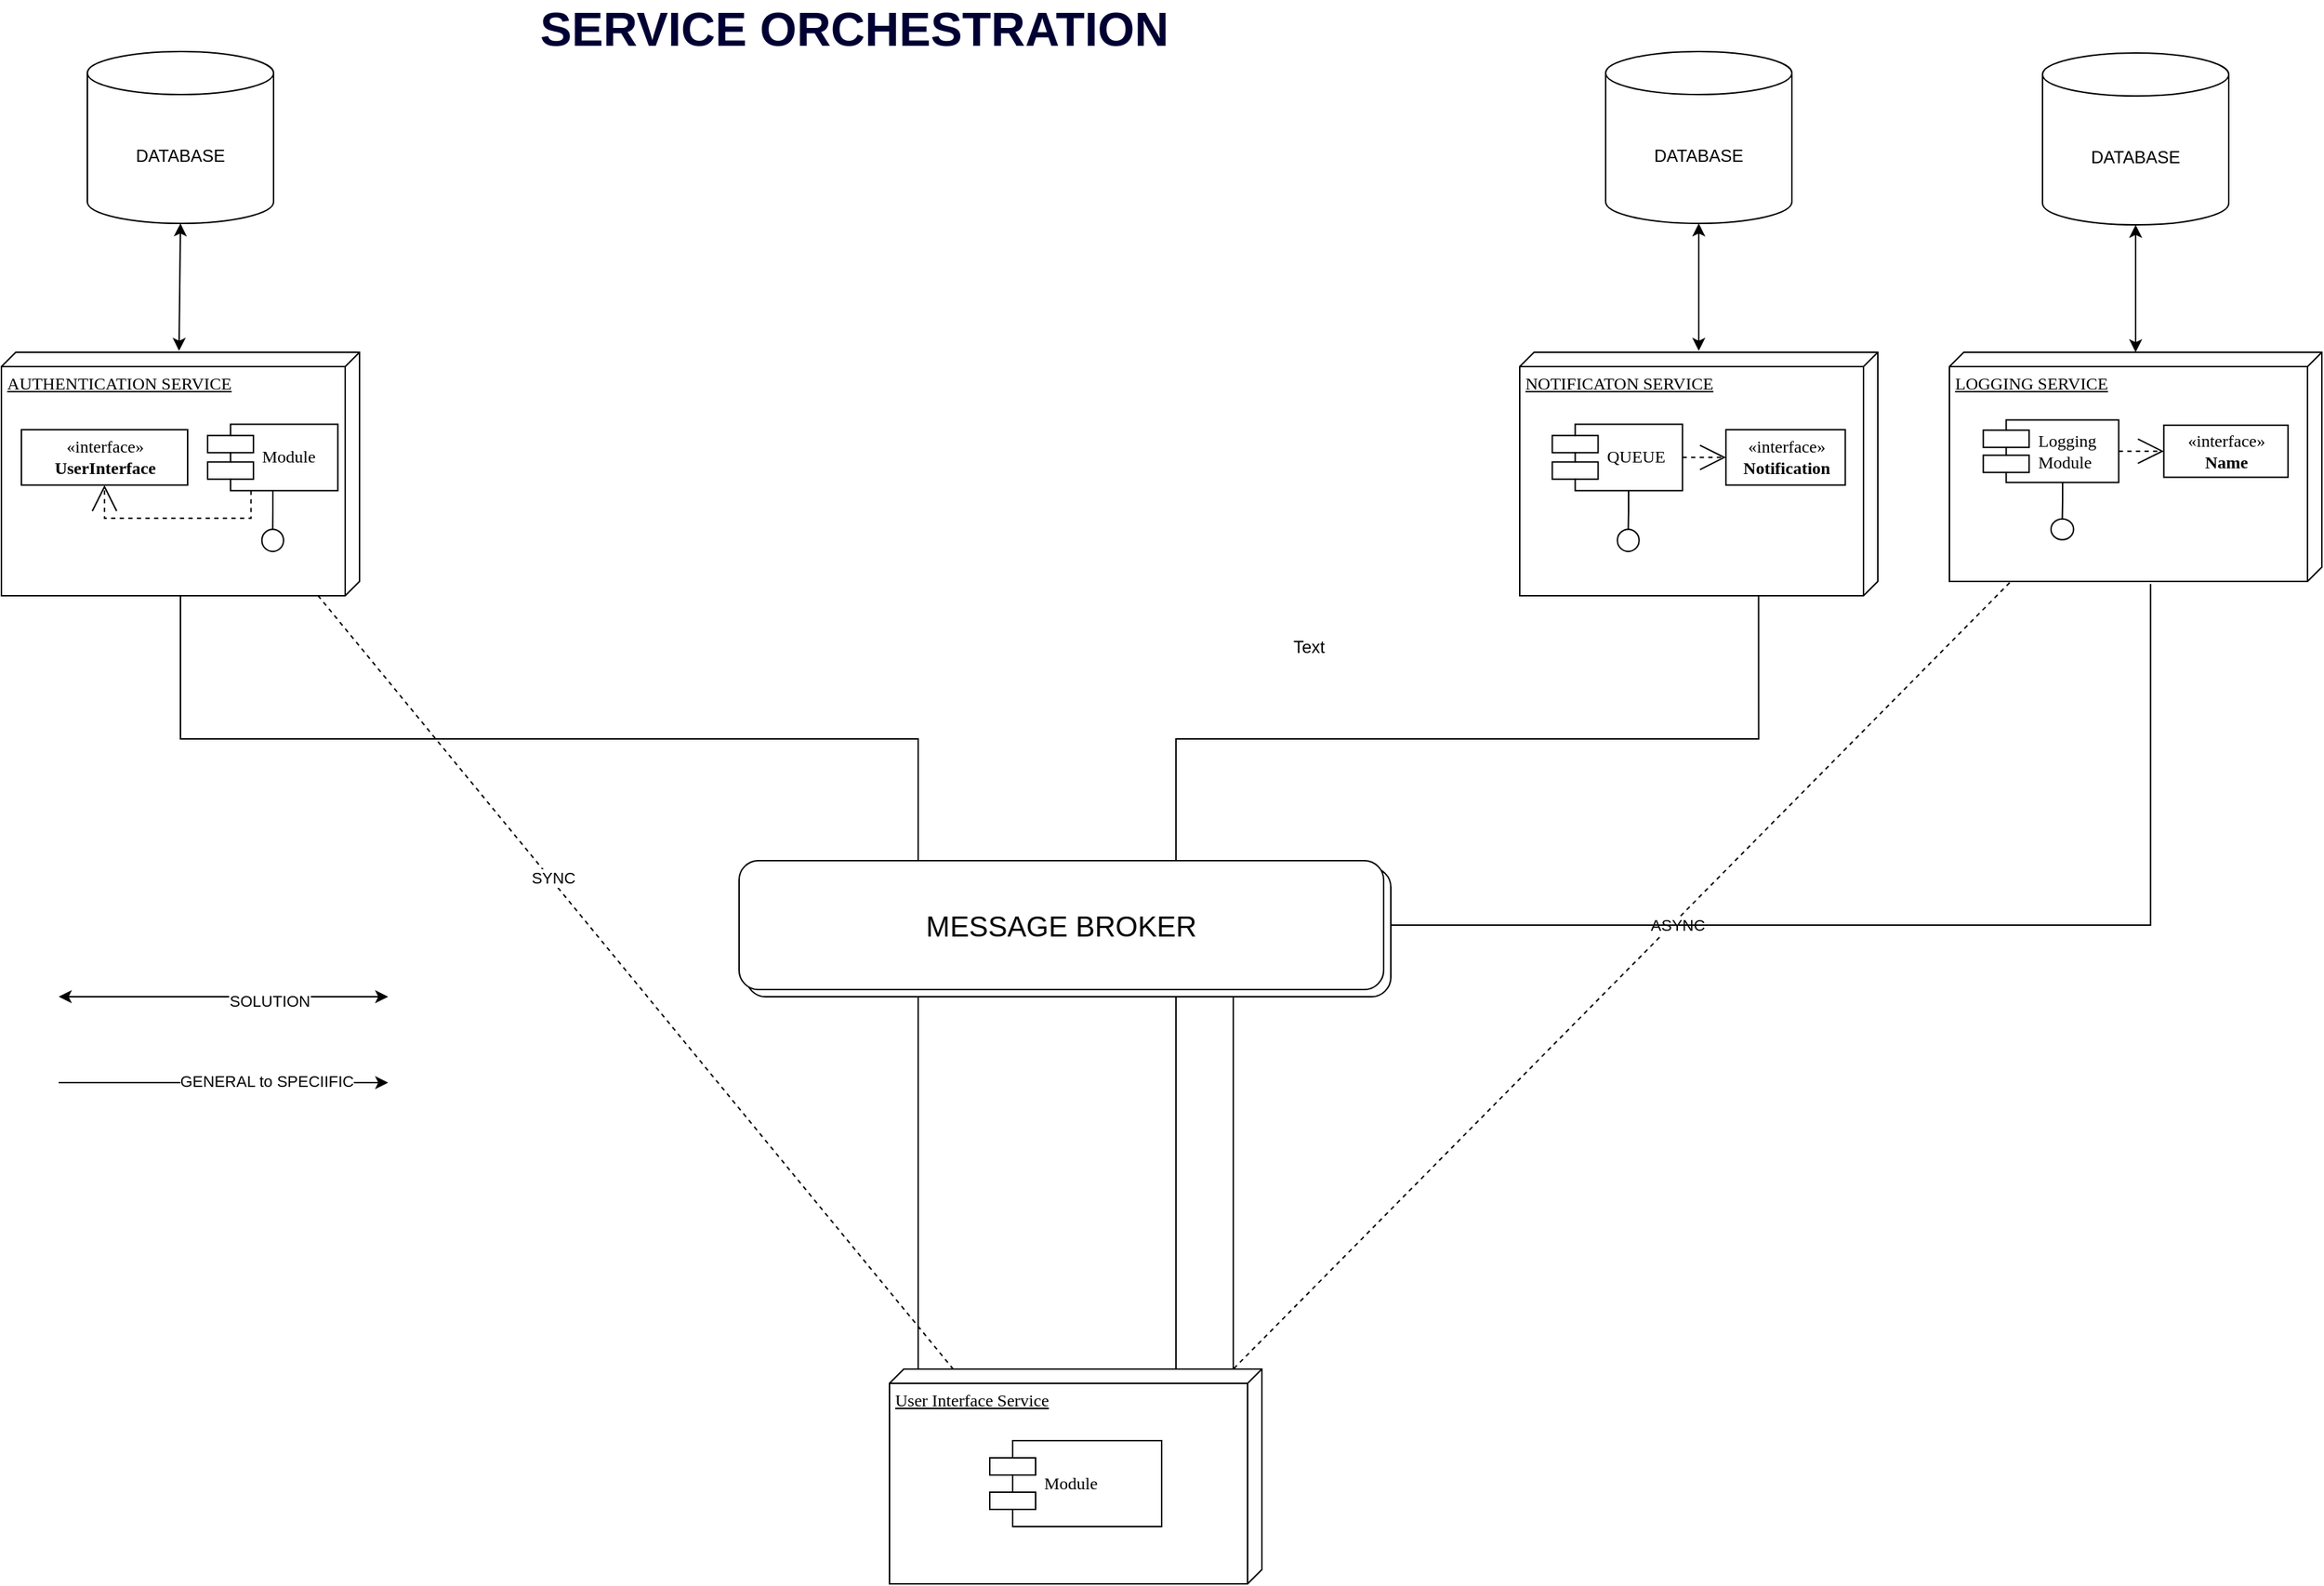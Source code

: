 <mxfile version="14.5.1" type="device" pages="2"><diagram name="Page-1" id="5f0bae14-7c28-e335-631c-24af17079c00"><mxGraphModel dx="2370" dy="1370" grid="1" gridSize="7" guides="1" tooltips="1" connect="1" arrows="1" fold="1" page="1" pageScale="1" pageWidth="1654" pageHeight="1169" background="#ffffff" math="0" shadow="0"><root><mxCell id="0"/><mxCell id="1" parent="0"/><object label="" id="39150e848f15840c-11"><mxCell style="edgeStyle=none;rounded=0;html=1;dashed=1;labelBackgroundColor=none;startArrow=none;startFill=0;startSize=8;endArrow=open;endFill=0;endSize=16;fontFamily=Verdana;fontSize=12;exitX=0.137;exitY=0.019;exitDx=0;exitDy=0;exitPerimeter=0;" parent="1" source="39150e848f15840c-10" target="39150e848f15840c-6" edge="1"><mxGeometry relative="1" as="geometry"/></mxCell></object><mxCell id="HTXvoUtjvjsvOKszjOO3-20" value="SYNC" style="edgeLabel;html=1;align=center;verticalAlign=middle;resizable=0;points=[];" parent="39150e848f15840c-11" vertex="1" connectable="0"><mxGeometry x="0.264" y="-2" relative="1" as="geometry"><mxPoint y="1" as="offset"/></mxGeometry></mxCell><mxCell id="39150e848f15840c-12" style="edgeStyle=none;rounded=0;html=1;dashed=1;labelBackgroundColor=none;startArrow=none;startFill=0;startSize=8;endArrow=open;endFill=0;endSize=16;fontFamily=Verdana;fontSize=12;exitX=0.999;exitY=0.014;exitDx=0;exitDy=0;exitPerimeter=0;" parent="1" source="39150e848f15840c-10" target="39150e848f15840c-9" edge="1"><mxGeometry relative="1" as="geometry"/></mxCell><mxCell id="HTXvoUtjvjsvOKszjOO3-21" value="ASYNC" style="edgeLabel;html=1;align=center;verticalAlign=middle;resizable=0;points=[];" parent="39150e848f15840c-12" vertex="1" connectable="0"><mxGeometry x="0.274" y="2" relative="1" as="geometry"><mxPoint x="-35.51" y="42.86" as="offset"/></mxGeometry></mxCell><mxCell id="39150e848f15840c-17" style="edgeStyle=orthogonalEdgeStyle;rounded=0;html=1;labelBackgroundColor=none;startArrow=none;startFill=0;startSize=8;endArrow=none;endFill=0;endSize=16;fontFamily=Verdana;fontSize=12;entryX=1.011;entryY=0.46;entryDx=0;entryDy=0;entryPerimeter=0;" parent="1" source="39150e848f15840c-3" target="39150e848f15840c-2" edge="1"><mxGeometry relative="1" as="geometry"><Array as="points"><mxPoint x="870" y="680"/><mxPoint x="1510" y="680"/></Array></mxGeometry></mxCell><mxCell id="39150e848f15840c-18" style="edgeStyle=orthogonalEdgeStyle;rounded=0;html=1;labelBackgroundColor=none;startArrow=none;startFill=0;startSize=8;endArrow=none;endFill=0;endSize=16;fontFamily=Verdana;fontSize=12;" parent="1" source="39150e848f15840c-3" target="39150e848f15840c-1" edge="1"><mxGeometry relative="1" as="geometry"><Array as="points"><mxPoint x="650" y="550"/><mxPoint x="135" y="550"/></Array></mxGeometry></mxCell><mxCell id="HTXvoUtjvjsvOKszjOO3-7" style="edgeStyle=orthogonalEdgeStyle;rounded=0;html=1;labelBackgroundColor=none;startArrow=none;startFill=0;startSize=8;endArrow=none;endFill=0;endSize=16;fontFamily=Verdana;fontSize=12;entryX=1;entryY=0.333;entryDx=0;entryDy=0;entryPerimeter=0;" parent="1" source="39150e848f15840c-3" target="HTXvoUtjvjsvOKszjOO3-1" edge="1"><mxGeometry relative="1" as="geometry"><Array as="points"><mxPoint x="830" y="550"/><mxPoint x="1237" y="550"/></Array><mxPoint x="705" y="700" as="sourcePoint"/><mxPoint x="1215.0" y="250.0" as="targetPoint"/></mxGeometry></mxCell><mxCell id="HTXvoUtjvjsvOKszjOO3-23" value="" style="endArrow=classic;html=1;" parent="1" edge="1"><mxGeometry width="50" height="50" relative="1" as="geometry"><mxPoint x="50" y="790" as="sourcePoint"/><mxPoint x="280" y="790" as="targetPoint"/></mxGeometry></mxCell><mxCell id="HTXvoUtjvjsvOKszjOO3-24" value="GENERAL to SPECIIFIC" style="edgeLabel;html=1;align=center;verticalAlign=middle;resizable=0;points=[];" parent="HTXvoUtjvjsvOKszjOO3-23" vertex="1" connectable="0"><mxGeometry x="0.252" y="1" relative="1" as="geometry"><mxPoint x="1" as="offset"/></mxGeometry></mxCell><mxCell id="HTXvoUtjvjsvOKszjOO3-25" value="" style="endArrow=classic;startArrow=classic;html=1;" parent="1" edge="1"><mxGeometry width="50" height="50" relative="1" as="geometry"><mxPoint x="50" y="730" as="sourcePoint"/><mxPoint x="280" y="730" as="targetPoint"/></mxGeometry></mxCell><mxCell id="HTXvoUtjvjsvOKszjOO3-26" value="SOLUTION" style="edgeLabel;html=1;align=center;verticalAlign=middle;resizable=0;points=[];" parent="HTXvoUtjvjsvOKszjOO3-25" vertex="1" connectable="0"><mxGeometry x="0.28" y="-3" relative="1" as="geometry"><mxPoint as="offset"/></mxGeometry></mxCell><mxCell id="oyfzdvPSpx8VXc0Fkv_z-1" value="" style="group" parent="1" vertex="1" connectable="0"><mxGeometry x="10" y="280" width="250" height="170" as="geometry"/></mxCell><mxCell id="39150e848f15840c-1" value="AUTHENTICATION SERVICE" style="verticalAlign=top;align=left;spacingTop=8;spacingLeft=2;spacingRight=12;shape=cube;size=10;direction=south;fontStyle=4;html=1;rounded=0;shadow=0;comic=0;labelBackgroundColor=none;strokeWidth=1;fontFamily=Verdana;fontSize=12" parent="oyfzdvPSpx8VXc0Fkv_z-1" vertex="1"><mxGeometry width="250" height="170" as="geometry"/></mxCell><mxCell id="39150e848f15840c-4" value="«interface»&lt;br&gt;&lt;b&gt;UserInterface&lt;/b&gt;" style="html=1;rounded=0;shadow=0;comic=0;labelBackgroundColor=none;strokeWidth=1;fontFamily=Verdana;fontSize=12;align=center;" parent="oyfzdvPSpx8VXc0Fkv_z-1" vertex="1"><mxGeometry x="13.94" y="54.09" width="116.06" height="38.64" as="geometry"/></mxCell><mxCell id="39150e848f15840c-5" value="Module" style="shape=component;align=left;spacingLeft=36;rounded=0;shadow=0;comic=0;labelBackgroundColor=none;strokeWidth=1;fontFamily=Verdana;fontSize=12;html=1;" parent="oyfzdvPSpx8VXc0Fkv_z-1" vertex="1"><mxGeometry x="143.939" y="50.227" width="90.909" height="46.364" as="geometry"/></mxCell><mxCell id="39150e848f15840c-6" value="" style="ellipse;whiteSpace=wrap;html=1;rounded=0;shadow=0;comic=0;labelBackgroundColor=none;strokeWidth=1;fontFamily=Verdana;fontSize=12;align=center;" parent="oyfzdvPSpx8VXc0Fkv_z-1" vertex="1"><mxGeometry x="181.818" y="123.636" width="15.152" height="15.455" as="geometry"/></mxCell><mxCell id="39150e848f15840c-14" style="edgeStyle=elbowEdgeStyle;rounded=0;html=1;labelBackgroundColor=none;startArrow=none;startFill=0;startSize=8;endArrow=none;endFill=0;endSize=16;fontFamily=Verdana;fontSize=12;" parent="oyfzdvPSpx8VXc0Fkv_z-1" source="39150e848f15840c-6" target="39150e848f15840c-5" edge="1"><mxGeometry relative="1" as="geometry"/></mxCell><mxCell id="39150e848f15840c-15" style="edgeStyle=orthogonalEdgeStyle;rounded=0;html=1;labelBackgroundColor=none;startArrow=none;startFill=0;startSize=8;endArrow=open;endFill=0;endSize=16;fontFamily=Verdana;fontSize=12;dashed=1;" parent="oyfzdvPSpx8VXc0Fkv_z-1" source="39150e848f15840c-5" target="39150e848f15840c-4" edge="1"><mxGeometry relative="1" as="geometry"><Array as="points"><mxPoint x="174.242" y="115.909"/><mxPoint x="71.97" y="115.909"/></Array></mxGeometry></mxCell><mxCell id="oyfzdvPSpx8VXc0Fkv_z-2" value="" style="group" parent="1" vertex="1" connectable="0"><mxGeometry x="1070" y="280" width="250" height="170" as="geometry"/></mxCell><mxCell id="HTXvoUtjvjsvOKszjOO3-1" value="NOTIFICATON SERVICE" style="verticalAlign=top;align=left;spacingTop=8;spacingLeft=2;spacingRight=12;shape=cube;size=10;direction=south;fontStyle=4;html=1;rounded=0;shadow=0;comic=0;labelBackgroundColor=none;strokeWidth=1;fontFamily=Verdana;fontSize=12" parent="oyfzdvPSpx8VXc0Fkv_z-2" vertex="1"><mxGeometry width="250" height="170" as="geometry"/></mxCell><mxCell id="HTXvoUtjvjsvOKszjOO3-2" value="QUEUE" style="shape=component;align=left;spacingLeft=36;rounded=0;shadow=0;comic=0;labelBackgroundColor=none;strokeWidth=1;fontFamily=Verdana;fontSize=12;html=1;" parent="oyfzdvPSpx8VXc0Fkv_z-2" vertex="1"><mxGeometry x="22.727" y="50.227" width="90.909" height="46.364" as="geometry"/></mxCell><mxCell id="HTXvoUtjvjsvOKszjOO3-3" value="«interface»&lt;br&gt;&lt;b&gt;Notification&lt;/b&gt;" style="html=1;rounded=0;shadow=0;comic=0;labelBackgroundColor=none;strokeWidth=1;fontFamily=Verdana;fontSize=12;align=center;" parent="oyfzdvPSpx8VXc0Fkv_z-2" vertex="1"><mxGeometry x="143.939" y="54.091" width="83.333" height="38.636" as="geometry"/></mxCell><mxCell id="HTXvoUtjvjsvOKszjOO3-4" value="" style="ellipse;whiteSpace=wrap;html=1;rounded=0;shadow=0;comic=0;labelBackgroundColor=none;strokeWidth=1;fontFamily=Verdana;fontSize=12;align=center;" parent="oyfzdvPSpx8VXc0Fkv_z-2" vertex="1"><mxGeometry x="68.182" y="123.636" width="15.152" height="15.455" as="geometry"/></mxCell><mxCell id="HTXvoUtjvjsvOKszjOO3-5" style="edgeStyle=elbowEdgeStyle;rounded=0;html=1;labelBackgroundColor=none;startArrow=none;startFill=0;startSize=8;endArrow=none;endFill=0;endSize=16;fontFamily=Verdana;fontSize=12;" parent="oyfzdvPSpx8VXc0Fkv_z-2" source="HTXvoUtjvjsvOKszjOO3-4" target="HTXvoUtjvjsvOKszjOO3-2" edge="1"><mxGeometry relative="1" as="geometry"/></mxCell><mxCell id="HTXvoUtjvjsvOKszjOO3-6" style="edgeStyle=orthogonalEdgeStyle;rounded=0;html=1;dashed=1;labelBackgroundColor=none;startArrow=none;startFill=0;startSize=8;endArrow=open;endFill=0;endSize=16;fontFamily=Verdana;fontSize=12;" parent="oyfzdvPSpx8VXc0Fkv_z-2" source="HTXvoUtjvjsvOKszjOO3-2" target="HTXvoUtjvjsvOKszjOO3-3" edge="1"><mxGeometry relative="1" as="geometry"/></mxCell><mxCell id="oyfzdvPSpx8VXc0Fkv_z-3" value="" style="group" parent="1" vertex="1" connectable="0"><mxGeometry x="1370" y="280" width="260" height="160" as="geometry"/></mxCell><mxCell id="39150e848f15840c-2" value="LOGGING SERVICE" style="verticalAlign=top;align=left;spacingTop=8;spacingLeft=2;spacingRight=12;shape=cube;size=10;direction=south;fontStyle=4;html=1;rounded=0;shadow=0;comic=0;labelBackgroundColor=none;strokeWidth=1;fontFamily=Verdana;fontSize=12" parent="oyfzdvPSpx8VXc0Fkv_z-3" vertex="1"><mxGeometry width="260" height="160" as="geometry"/></mxCell><mxCell id="39150e848f15840c-7" value="Logging &lt;br&gt;Module" style="shape=component;align=left;spacingLeft=36;rounded=0;shadow=0;comic=0;labelBackgroundColor=none;strokeWidth=1;fontFamily=Verdana;fontSize=12;html=1;" parent="oyfzdvPSpx8VXc0Fkv_z-3" vertex="1"><mxGeometry x="23.636" y="47.273" width="94.545" height="43.636" as="geometry"/></mxCell><mxCell id="39150e848f15840c-8" value="&amp;laquo;interface&amp;raquo;&lt;br&gt;&lt;b&gt;Name&lt;/b&gt;" style="html=1;rounded=0;shadow=0;comic=0;labelBackgroundColor=none;strokeWidth=1;fontFamily=Verdana;fontSize=12;align=center;" parent="oyfzdvPSpx8VXc0Fkv_z-3" vertex="1"><mxGeometry x="149.697" y="50.909" width="86.667" height="36.364" as="geometry"/></mxCell><mxCell id="39150e848f15840c-9" value="" style="ellipse;whiteSpace=wrap;html=1;rounded=0;shadow=0;comic=0;labelBackgroundColor=none;strokeWidth=1;fontFamily=Verdana;fontSize=12;align=center;" parent="oyfzdvPSpx8VXc0Fkv_z-3" vertex="1"><mxGeometry x="70.909" y="116.364" width="15.758" height="14.545" as="geometry"/></mxCell><mxCell id="39150e848f15840c-13" style="edgeStyle=elbowEdgeStyle;rounded=0;html=1;labelBackgroundColor=none;startArrow=none;startFill=0;startSize=8;endArrow=none;endFill=0;endSize=16;fontFamily=Verdana;fontSize=12;" parent="oyfzdvPSpx8VXc0Fkv_z-3" source="39150e848f15840c-9" target="39150e848f15840c-7" edge="1"><mxGeometry relative="1" as="geometry"/></mxCell><mxCell id="39150e848f15840c-16" style="edgeStyle=orthogonalEdgeStyle;rounded=0;html=1;dashed=1;labelBackgroundColor=none;startArrow=none;startFill=0;startSize=8;endArrow=open;endFill=0;endSize=16;fontFamily=Verdana;fontSize=12;" parent="oyfzdvPSpx8VXc0Fkv_z-3" source="39150e848f15840c-7" target="39150e848f15840c-8" edge="1"><mxGeometry relative="1" as="geometry"/></mxCell><mxCell id="oyfzdvPSpx8VXc0Fkv_z-4" value="" style="group" parent="1" vertex="1" connectable="0"><mxGeometry x="630" y="990" width="260" height="150" as="geometry"/></mxCell><mxCell id="39150e848f15840c-3" value="User Interface Service" style="verticalAlign=top;align=left;spacingTop=8;spacingLeft=2;spacingRight=12;shape=cube;size=10;direction=south;fontStyle=4;html=1;rounded=0;shadow=0;comic=0;labelBackgroundColor=none;strokeWidth=1;fontFamily=Verdana;fontSize=12" parent="oyfzdvPSpx8VXc0Fkv_z-4" vertex="1"><mxGeometry width="260" height="150" as="geometry"/></mxCell><mxCell id="39150e848f15840c-10" value="Module" style="shape=component;align=left;spacingLeft=36;rounded=0;shadow=0;comic=0;labelBackgroundColor=none;strokeWidth=1;fontFamily=Verdana;fontSize=12;html=1;" parent="oyfzdvPSpx8VXc0Fkv_z-4" vertex="1"><mxGeometry x="70" y="50" width="120" height="60" as="geometry"/></mxCell><mxCell id="oyfzdvPSpx8VXc0Fkv_z-5" value="DATABASE" style="shape=cylinder3;whiteSpace=wrap;html=1;boundedLbl=1;backgroundOutline=1;size=15;" parent="1" vertex="1"><mxGeometry x="70" y="70" width="130" height="120" as="geometry"/></mxCell><mxCell id="oyfzdvPSpx8VXc0Fkv_z-6" value="" style="endArrow=classic;startArrow=classic;html=1;entryX=0.5;entryY=1;entryDx=0;entryDy=0;entryPerimeter=0;exitX=-0.006;exitY=0.504;exitDx=0;exitDy=0;exitPerimeter=0;" parent="1" source="39150e848f15840c-1" target="oyfzdvPSpx8VXc0Fkv_z-5" edge="1"><mxGeometry width="50" height="50" relative="1" as="geometry"><mxPoint x="420" y="290" as="sourcePoint"/><mxPoint x="470" y="240" as="targetPoint"/></mxGeometry></mxCell><mxCell id="oyfzdvPSpx8VXc0Fkv_z-7" value="DATABASE" style="shape=cylinder3;whiteSpace=wrap;html=1;boundedLbl=1;backgroundOutline=1;size=15;" parent="1" vertex="1"><mxGeometry x="1130" y="70" width="130" height="120" as="geometry"/></mxCell><mxCell id="oyfzdvPSpx8VXc0Fkv_z-8" value="" style="endArrow=classic;startArrow=classic;html=1;entryX=0.5;entryY=1;entryDx=0;entryDy=0;entryPerimeter=0;" parent="1" target="oyfzdvPSpx8VXc0Fkv_z-7" edge="1"><mxGeometry width="50" height="50" relative="1" as="geometry"><mxPoint x="1195" y="279" as="sourcePoint"/><mxPoint x="480" y="250" as="targetPoint"/></mxGeometry></mxCell><mxCell id="oyfzdvPSpx8VXc0Fkv_z-12" value="DATABASE" style="shape=cylinder3;whiteSpace=wrap;html=1;boundedLbl=1;backgroundOutline=1;size=15;" parent="1" vertex="1"><mxGeometry x="1435" y="71" width="130" height="120" as="geometry"/></mxCell><mxCell id="oyfzdvPSpx8VXc0Fkv_z-13" value="" style="endArrow=classic;startArrow=classic;html=1;entryX=0.5;entryY=1;entryDx=0;entryDy=0;entryPerimeter=0;" parent="1" target="oyfzdvPSpx8VXc0Fkv_z-12" edge="1"><mxGeometry width="50" height="50" relative="1" as="geometry"><mxPoint x="1500" y="280" as="sourcePoint"/><mxPoint x="785" y="251" as="targetPoint"/></mxGeometry></mxCell><mxCell id="oyfzdvPSpx8VXc0Fkv_z-16" value="" style="rounded=1;whiteSpace=wrap;html=1;" parent="1" vertex="1"><mxGeometry x="530" y="640" width="450" height="90" as="geometry"/></mxCell><mxCell id="oyfzdvPSpx8VXc0Fkv_z-17" value="&lt;font style=&quot;font-size: 20px&quot;&gt;MESSAGE BROKER&lt;/font&gt;" style="rounded=1;whiteSpace=wrap;html=1;" parent="1" vertex="1"><mxGeometry x="525" y="635" width="450" height="90" as="geometry"/></mxCell><mxCell id="TTWMznE0a32mo-ufKt0O-1" value="Text" style="text;html=1;strokeColor=none;fillColor=none;align=center;verticalAlign=middle;whiteSpace=wrap;rounded=0;" vertex="1" parent="1"><mxGeometry x="903" y="476" width="40" height="20" as="geometry"/></mxCell><mxCell id="TTWMznE0a32mo-ufKt0O-2" value="&lt;font color=&quot;#000033&quot; size=&quot;1&quot;&gt;&lt;b style=&quot;font-size: 33px&quot;&gt;SERVICE ORCHESTRATION&lt;/b&gt;&lt;/font&gt;" style="text;html=1;strokeColor=none;fillColor=none;align=center;verticalAlign=middle;whiteSpace=wrap;rounded=0;" vertex="1" parent="1"><mxGeometry x="343" y="37" width="525" height="34" as="geometry"/></mxCell></root></mxGraphModel></diagram><diagram id="YtNdNh8esRxnlYgW9ysm" name="Page-2"><mxGraphModel dx="1673" dy="967" grid="1" gridSize="12" guides="1" tooltips="1" connect="1" arrows="1" fold="1" page="1" pageScale="1" pageWidth="1400" pageHeight="850" math="0" shadow="0"><root><mxCell id="eWWd6l1cp-SdkJjv0szy-0"/><mxCell id="eWWd6l1cp-SdkJjv0szy-1" parent="eWWd6l1cp-SdkJjv0szy-0"/></root></mxGraphModel></diagram></mxfile>